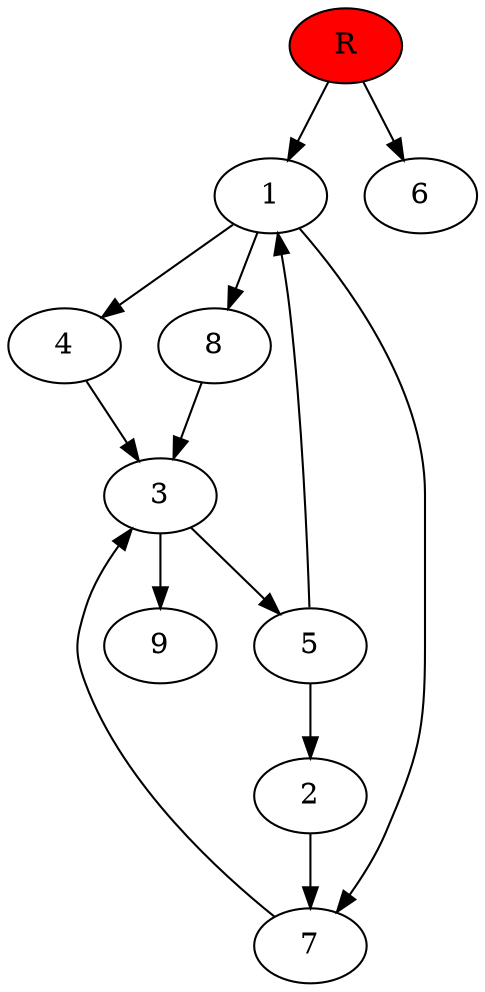 digraph prb34140 {
	1
	2
	3
	4
	5
	6
	7
	8
	R [fillcolor="#ff0000" style=filled]
	1 -> 4
	1 -> 7
	1 -> 8
	2 -> 7
	3 -> 5
	3 -> 9
	4 -> 3
	5 -> 1
	5 -> 2
	7 -> 3
	8 -> 3
	R -> 1
	R -> 6
}

